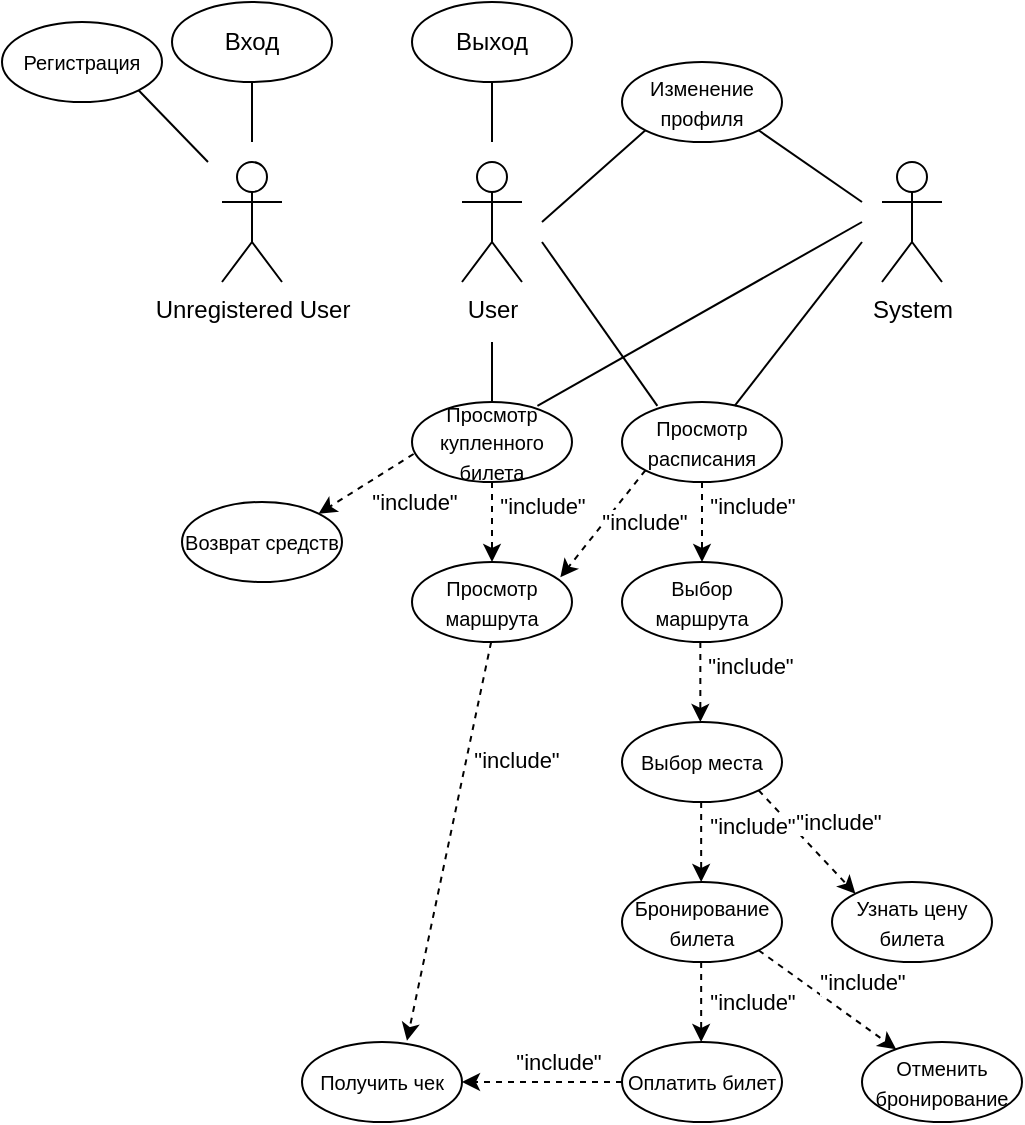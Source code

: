 <mxfile version="25.0.3">
  <diagram name="Страница — 1" id="3OeWIgjyev1ODA05NbsA">
    <mxGraphModel dx="1185" dy="659" grid="1" gridSize="10" guides="1" tooltips="1" connect="1" arrows="1" fold="1" page="1" pageScale="1" pageWidth="827" pageHeight="1169" math="0" shadow="0">
      <root>
        <mxCell id="0" />
        <mxCell id="1" parent="0" />
        <mxCell id="s2moG6iG3IZD78SPadg0-1" value="Unregistеred User" style="shape=umlActor;verticalLabelPosition=bottom;verticalAlign=top;html=1;outlineConnect=0;" vertex="1" parent="1">
          <mxGeometry x="310" y="320" width="30" height="60" as="geometry" />
        </mxCell>
        <mxCell id="s2moG6iG3IZD78SPadg0-2" value="System" style="shape=umlActor;verticalLabelPosition=bottom;verticalAlign=top;html=1;outlineConnect=0;" vertex="1" parent="1">
          <mxGeometry x="640" y="320" width="30" height="60" as="geometry" />
        </mxCell>
        <mxCell id="s2moG6iG3IZD78SPadg0-4" value="&lt;font style=&quot;font-size: 10px;&quot;&gt;Регистрация&lt;/font&gt;" style="ellipse;whiteSpace=wrap;html=1;" vertex="1" parent="1">
          <mxGeometry x="200" y="250" width="80" height="40" as="geometry" />
        </mxCell>
        <mxCell id="s2moG6iG3IZD78SPadg0-6" value="Вход" style="ellipse;whiteSpace=wrap;html=1;" vertex="1" parent="1">
          <mxGeometry x="285" y="240" width="80" height="40" as="geometry" />
        </mxCell>
        <mxCell id="s2moG6iG3IZD78SPadg0-7" value="&lt;font style=&quot;font-size: 10px;&quot;&gt;Изменение профиля&lt;/font&gt;" style="ellipse;whiteSpace=wrap;html=1;" vertex="1" parent="1">
          <mxGeometry x="510" y="270" width="80" height="40" as="geometry" />
        </mxCell>
        <mxCell id="s2moG6iG3IZD78SPadg0-8" value="&lt;font style=&quot;font-size: 10px;&quot;&gt;Выбор маршрута&lt;/font&gt;" style="ellipse;whiteSpace=wrap;html=1;" vertex="1" parent="1">
          <mxGeometry x="510" y="520" width="80" height="40" as="geometry" />
        </mxCell>
        <mxCell id="s2moG6iG3IZD78SPadg0-9" value="" style="endArrow=none;html=1;rounded=0;entryX=0.5;entryY=1;entryDx=0;entryDy=0;" edge="1" parent="1" target="s2moG6iG3IZD78SPadg0-6">
          <mxGeometry width="50" height="50" relative="1" as="geometry">
            <mxPoint x="325" y="310" as="sourcePoint" />
            <mxPoint x="490" y="330" as="targetPoint" />
          </mxGeometry>
        </mxCell>
        <mxCell id="s2moG6iG3IZD78SPadg0-10" value="" style="endArrow=none;html=1;rounded=0;entryX=1;entryY=1;entryDx=0;entryDy=0;" edge="1" parent="1" target="s2moG6iG3IZD78SPadg0-4">
          <mxGeometry width="50" height="50" relative="1" as="geometry">
            <mxPoint x="303" y="320" as="sourcePoint" />
            <mxPoint x="270" y="290" as="targetPoint" />
          </mxGeometry>
        </mxCell>
        <mxCell id="s2moG6iG3IZD78SPadg0-11" value="User" style="shape=umlActor;verticalLabelPosition=bottom;verticalAlign=top;html=1;outlineConnect=0;" vertex="1" parent="1">
          <mxGeometry x="430" y="320" width="30" height="60" as="geometry" />
        </mxCell>
        <mxCell id="s2moG6iG3IZD78SPadg0-13" value="Выход" style="ellipse;whiteSpace=wrap;html=1;" vertex="1" parent="1">
          <mxGeometry x="405" y="240" width="80" height="40" as="geometry" />
        </mxCell>
        <mxCell id="s2moG6iG3IZD78SPadg0-14" value="" style="endArrow=none;html=1;rounded=0;entryX=0.5;entryY=1;entryDx=0;entryDy=0;" edge="1" parent="1" target="s2moG6iG3IZD78SPadg0-13">
          <mxGeometry width="50" height="50" relative="1" as="geometry">
            <mxPoint x="445" y="310" as="sourcePoint" />
            <mxPoint x="610" y="330" as="targetPoint" />
          </mxGeometry>
        </mxCell>
        <mxCell id="s2moG6iG3IZD78SPadg0-19" value="&lt;font style=&quot;font-size: 10px;&quot;&gt;Просмотр расписания&lt;/font&gt;" style="ellipse;whiteSpace=wrap;html=1;" vertex="1" parent="1">
          <mxGeometry x="510" y="440" width="80" height="40" as="geometry" />
        </mxCell>
        <mxCell id="s2moG6iG3IZD78SPadg0-20" value="&lt;font style=&quot;font-size: 10px;&quot;&gt;Узнать цену билета&lt;/font&gt;" style="ellipse;whiteSpace=wrap;html=1;" vertex="1" parent="1">
          <mxGeometry x="615" y="680" width="80" height="40" as="geometry" />
        </mxCell>
        <mxCell id="s2moG6iG3IZD78SPadg0-21" value="&lt;font style=&quot;font-size: 10px;&quot;&gt;Просмотр купленного билета&lt;/font&gt;" style="ellipse;whiteSpace=wrap;html=1;" vertex="1" parent="1">
          <mxGeometry x="405" y="440" width="80" height="40" as="geometry" />
        </mxCell>
        <mxCell id="s2moG6iG3IZD78SPadg0-22" value="&lt;font style=&quot;font-size: 10px;&quot;&gt;Возврат средств&lt;/font&gt;" style="ellipse;whiteSpace=wrap;html=1;" vertex="1" parent="1">
          <mxGeometry x="290" y="490" width="80" height="40" as="geometry" />
        </mxCell>
        <mxCell id="s2moG6iG3IZD78SPadg0-24" value="&lt;font style=&quot;font-size: 10px;&quot;&gt;Выбор места&lt;/font&gt;" style="ellipse;whiteSpace=wrap;html=1;" vertex="1" parent="1">
          <mxGeometry x="510" y="600" width="80" height="40" as="geometry" />
        </mxCell>
        <mxCell id="s2moG6iG3IZD78SPadg0-25" value="&lt;font style=&quot;font-size: 10px;&quot;&gt;Бронирование билета&lt;/font&gt;" style="ellipse;whiteSpace=wrap;html=1;" vertex="1" parent="1">
          <mxGeometry x="510" y="680" width="80" height="40" as="geometry" />
        </mxCell>
        <mxCell id="s2moG6iG3IZD78SPadg0-26" value="&lt;font style=&quot;font-size: 10px;&quot;&gt;Оплатить билет&lt;/font&gt;" style="ellipse;whiteSpace=wrap;html=1;" vertex="1" parent="1">
          <mxGeometry x="510" y="760" width="80" height="40" as="geometry" />
        </mxCell>
        <mxCell id="s2moG6iG3IZD78SPadg0-27" value="&lt;font style=&quot;font-size: 10px;&quot;&gt;Получить чек&lt;/font&gt;" style="ellipse;whiteSpace=wrap;html=1;" vertex="1" parent="1">
          <mxGeometry x="350" y="760" width="80" height="40" as="geometry" />
        </mxCell>
        <mxCell id="s2moG6iG3IZD78SPadg0-28" value="&lt;font style=&quot;font-size: 10px;&quot;&gt;Отменить бронирование&lt;/font&gt;" style="ellipse;whiteSpace=wrap;html=1;" vertex="1" parent="1">
          <mxGeometry x="630" y="760" width="80" height="40" as="geometry" />
        </mxCell>
        <mxCell id="s2moG6iG3IZD78SPadg0-30" value="&lt;font style=&quot;font-size: 10px;&quot;&gt;Просмотр маршрута&lt;/font&gt;" style="ellipse;whiteSpace=wrap;html=1;" vertex="1" parent="1">
          <mxGeometry x="405" y="520" width="80" height="40" as="geometry" />
        </mxCell>
        <mxCell id="s2moG6iG3IZD78SPadg0-31" value="" style="endArrow=none;html=1;rounded=0;entryX=0;entryY=1;entryDx=0;entryDy=0;" edge="1" parent="1" target="s2moG6iG3IZD78SPadg0-7">
          <mxGeometry width="50" height="50" relative="1" as="geometry">
            <mxPoint x="470" y="350" as="sourcePoint" />
            <mxPoint x="600" y="340" as="targetPoint" />
          </mxGeometry>
        </mxCell>
        <mxCell id="s2moG6iG3IZD78SPadg0-32" value="" style="endArrow=none;html=1;rounded=0;entryX=1;entryY=1;entryDx=0;entryDy=0;" edge="1" parent="1" target="s2moG6iG3IZD78SPadg0-7">
          <mxGeometry width="50" height="50" relative="1" as="geometry">
            <mxPoint x="630" y="340" as="sourcePoint" />
            <mxPoint x="600" y="340" as="targetPoint" />
          </mxGeometry>
        </mxCell>
        <mxCell id="s2moG6iG3IZD78SPadg0-33" value="" style="endArrow=none;html=1;rounded=0;entryX=0.5;entryY=0;entryDx=0;entryDy=0;" edge="1" parent="1" target="s2moG6iG3IZD78SPadg0-21">
          <mxGeometry width="50" height="50" relative="1" as="geometry">
            <mxPoint x="445" y="410" as="sourcePoint" />
            <mxPoint x="600" y="340" as="targetPoint" />
          </mxGeometry>
        </mxCell>
        <mxCell id="s2moG6iG3IZD78SPadg0-34" value="" style="endArrow=none;html=1;rounded=0;exitX=0.784;exitY=0.048;exitDx=0;exitDy=0;exitPerimeter=0;" edge="1" parent="1" source="s2moG6iG3IZD78SPadg0-21">
          <mxGeometry width="50" height="50" relative="1" as="geometry">
            <mxPoint x="550" y="390" as="sourcePoint" />
            <mxPoint x="630" y="350" as="targetPoint" />
          </mxGeometry>
        </mxCell>
        <mxCell id="s2moG6iG3IZD78SPadg0-35" value="" style="endArrow=none;html=1;rounded=0;entryX=0.704;entryY=0.048;entryDx=0;entryDy=0;entryPerimeter=0;" edge="1" parent="1" target="s2moG6iG3IZD78SPadg0-19">
          <mxGeometry width="50" height="50" relative="1" as="geometry">
            <mxPoint x="630" y="360" as="sourcePoint" />
            <mxPoint x="600" y="340" as="targetPoint" />
          </mxGeometry>
        </mxCell>
        <mxCell id="s2moG6iG3IZD78SPadg0-36" value="" style="endArrow=none;html=1;rounded=0;entryX=0.221;entryY=0.048;entryDx=0;entryDy=0;entryPerimeter=0;" edge="1" parent="1" target="s2moG6iG3IZD78SPadg0-19">
          <mxGeometry width="50" height="50" relative="1" as="geometry">
            <mxPoint x="470" y="360" as="sourcePoint" />
            <mxPoint x="550" y="440" as="targetPoint" />
          </mxGeometry>
        </mxCell>
        <mxCell id="s2moG6iG3IZD78SPadg0-40" value="" style="endArrow=classic;html=1;rounded=0;exitX=0.5;exitY=1;exitDx=0;exitDy=0;entryX=0.5;entryY=0;entryDx=0;entryDy=0;dashed=1;" edge="1" parent="1" source="s2moG6iG3IZD78SPadg0-21" target="s2moG6iG3IZD78SPadg0-30">
          <mxGeometry width="50" height="50" relative="1" as="geometry">
            <mxPoint x="510" y="560" as="sourcePoint" />
            <mxPoint x="560" y="510" as="targetPoint" />
          </mxGeometry>
        </mxCell>
        <mxCell id="s2moG6iG3IZD78SPadg0-42" value="&quot;include&quot;" style="edgeLabel;html=1;align=center;verticalAlign=middle;resizable=0;points=[];" vertex="1" connectable="0" parent="s2moG6iG3IZD78SPadg0-40">
          <mxGeometry x="-0.408" y="-1" relative="1" as="geometry">
            <mxPoint x="26" as="offset" />
          </mxGeometry>
        </mxCell>
        <mxCell id="s2moG6iG3IZD78SPadg0-43" value="" style="endArrow=classic;html=1;rounded=0;entryX=1;entryY=0;entryDx=0;entryDy=0;dashed=1;exitX=0.01;exitY=0.65;exitDx=0;exitDy=0;exitPerimeter=0;" edge="1" parent="1" source="s2moG6iG3IZD78SPadg0-21" target="s2moG6iG3IZD78SPadg0-22">
          <mxGeometry width="50" height="50" relative="1" as="geometry">
            <mxPoint x="400" y="470" as="sourcePoint" />
            <mxPoint x="455" y="530" as="targetPoint" />
          </mxGeometry>
        </mxCell>
        <mxCell id="s2moG6iG3IZD78SPadg0-44" value="&quot;include&quot;" style="edgeLabel;html=1;align=center;verticalAlign=middle;resizable=0;points=[];" vertex="1" connectable="0" parent="s2moG6iG3IZD78SPadg0-43">
          <mxGeometry x="-0.408" y="-1" relative="1" as="geometry">
            <mxPoint x="14" y="16" as="offset" />
          </mxGeometry>
        </mxCell>
        <mxCell id="s2moG6iG3IZD78SPadg0-45" value="" style="endArrow=classic;html=1;rounded=0;exitX=0.5;exitY=1;exitDx=0;exitDy=0;entryX=0.5;entryY=0;entryDx=0;entryDy=0;dashed=1;" edge="1" parent="1">
          <mxGeometry width="50" height="50" relative="1" as="geometry">
            <mxPoint x="550" y="480" as="sourcePoint" />
            <mxPoint x="550" y="520" as="targetPoint" />
          </mxGeometry>
        </mxCell>
        <mxCell id="s2moG6iG3IZD78SPadg0-46" value="&quot;include&quot;" style="edgeLabel;html=1;align=center;verticalAlign=middle;resizable=0;points=[];" vertex="1" connectable="0" parent="s2moG6iG3IZD78SPadg0-45">
          <mxGeometry x="-0.408" y="-1" relative="1" as="geometry">
            <mxPoint x="26" as="offset" />
          </mxGeometry>
        </mxCell>
        <mxCell id="s2moG6iG3IZD78SPadg0-47" value="" style="endArrow=classic;html=1;rounded=0;exitX=0;exitY=1;exitDx=0;exitDy=0;entryX=0.927;entryY=0.192;entryDx=0;entryDy=0;dashed=1;entryPerimeter=0;" edge="1" parent="1" source="s2moG6iG3IZD78SPadg0-19" target="s2moG6iG3IZD78SPadg0-30">
          <mxGeometry width="50" height="50" relative="1" as="geometry">
            <mxPoint x="475" y="510" as="sourcePoint" />
            <mxPoint x="475" y="550" as="targetPoint" />
          </mxGeometry>
        </mxCell>
        <mxCell id="s2moG6iG3IZD78SPadg0-48" value="&quot;include&quot;" style="edgeLabel;html=1;align=center;verticalAlign=middle;resizable=0;points=[];" vertex="1" connectable="0" parent="s2moG6iG3IZD78SPadg0-47">
          <mxGeometry x="-0.408" y="-1" relative="1" as="geometry">
            <mxPoint x="12" y="11" as="offset" />
          </mxGeometry>
        </mxCell>
        <mxCell id="s2moG6iG3IZD78SPadg0-49" value="" style="endArrow=classic;html=1;rounded=0;exitX=0.5;exitY=1;exitDx=0;exitDy=0;entryX=0.5;entryY=0;entryDx=0;entryDy=0;dashed=1;" edge="1" parent="1">
          <mxGeometry width="50" height="50" relative="1" as="geometry">
            <mxPoint x="549.17" y="560" as="sourcePoint" />
            <mxPoint x="549.17" y="600" as="targetPoint" />
          </mxGeometry>
        </mxCell>
        <mxCell id="s2moG6iG3IZD78SPadg0-50" value="&quot;include&quot;" style="edgeLabel;html=1;align=center;verticalAlign=middle;resizable=0;points=[];" vertex="1" connectable="0" parent="s2moG6iG3IZD78SPadg0-49">
          <mxGeometry x="-0.408" y="-1" relative="1" as="geometry">
            <mxPoint x="26" as="offset" />
          </mxGeometry>
        </mxCell>
        <mxCell id="s2moG6iG3IZD78SPadg0-51" value="" style="endArrow=classic;html=1;rounded=0;exitX=0.5;exitY=1;exitDx=0;exitDy=0;entryX=0.656;entryY=-0.017;entryDx=0;entryDy=0;dashed=1;entryPerimeter=0;" edge="1" parent="1" target="s2moG6iG3IZD78SPadg0-27">
          <mxGeometry width="50" height="50" relative="1" as="geometry">
            <mxPoint x="444.58" y="560" as="sourcePoint" />
            <mxPoint x="444.58" y="600" as="targetPoint" />
          </mxGeometry>
        </mxCell>
        <mxCell id="s2moG6iG3IZD78SPadg0-52" value="&quot;include&quot;" style="edgeLabel;html=1;align=center;verticalAlign=middle;resizable=0;points=[];" vertex="1" connectable="0" parent="s2moG6iG3IZD78SPadg0-51">
          <mxGeometry x="-0.408" y="-1" relative="1" as="geometry">
            <mxPoint x="26" as="offset" />
          </mxGeometry>
        </mxCell>
        <mxCell id="s2moG6iG3IZD78SPadg0-53" value="" style="endArrow=classic;html=1;rounded=0;exitX=0;exitY=0.5;exitDx=0;exitDy=0;entryX=1;entryY=0.5;entryDx=0;entryDy=0;dashed=1;" edge="1" parent="1" source="s2moG6iG3IZD78SPadg0-26" target="s2moG6iG3IZD78SPadg0-27">
          <mxGeometry width="50" height="50" relative="1" as="geometry">
            <mxPoint x="505" y="540" as="sourcePoint" />
            <mxPoint x="505" y="580" as="targetPoint" />
          </mxGeometry>
        </mxCell>
        <mxCell id="s2moG6iG3IZD78SPadg0-54" value="&quot;include&quot;" style="edgeLabel;html=1;align=center;verticalAlign=middle;resizable=0;points=[];" vertex="1" connectable="0" parent="s2moG6iG3IZD78SPadg0-53">
          <mxGeometry x="-0.408" y="-1" relative="1" as="geometry">
            <mxPoint x="-9" y="-9" as="offset" />
          </mxGeometry>
        </mxCell>
        <mxCell id="s2moG6iG3IZD78SPadg0-57" value="" style="endArrow=classic;html=1;rounded=0;exitX=1;exitY=1;exitDx=0;exitDy=0;entryX=0;entryY=0;entryDx=0;entryDy=0;dashed=1;" edge="1" parent="1" source="s2moG6iG3IZD78SPadg0-24" target="s2moG6iG3IZD78SPadg0-20">
          <mxGeometry width="50" height="50" relative="1" as="geometry">
            <mxPoint x="525" y="560" as="sourcePoint" />
            <mxPoint x="525" y="600" as="targetPoint" />
          </mxGeometry>
        </mxCell>
        <mxCell id="s2moG6iG3IZD78SPadg0-58" value="&quot;include&quot;" style="edgeLabel;html=1;align=center;verticalAlign=middle;resizable=0;points=[];" vertex="1" connectable="0" parent="s2moG6iG3IZD78SPadg0-57">
          <mxGeometry x="-0.408" y="-1" relative="1" as="geometry">
            <mxPoint x="26" as="offset" />
          </mxGeometry>
        </mxCell>
        <mxCell id="s2moG6iG3IZD78SPadg0-60" value="" style="endArrow=classic;html=1;rounded=0;exitX=0.5;exitY=1;exitDx=0;exitDy=0;entryX=0.5;entryY=0;entryDx=0;entryDy=0;dashed=1;" edge="1" parent="1">
          <mxGeometry width="50" height="50" relative="1" as="geometry">
            <mxPoint x="549.58" y="640" as="sourcePoint" />
            <mxPoint x="549.58" y="680" as="targetPoint" />
          </mxGeometry>
        </mxCell>
        <mxCell id="s2moG6iG3IZD78SPadg0-61" value="&quot;include&quot;" style="edgeLabel;html=1;align=center;verticalAlign=middle;resizable=0;points=[];" vertex="1" connectable="0" parent="s2moG6iG3IZD78SPadg0-60">
          <mxGeometry x="-0.408" y="-1" relative="1" as="geometry">
            <mxPoint x="26" as="offset" />
          </mxGeometry>
        </mxCell>
        <mxCell id="s2moG6iG3IZD78SPadg0-62" value="" style="endArrow=classic;html=1;rounded=0;exitX=0.5;exitY=1;exitDx=0;exitDy=0;entryX=0.5;entryY=0;entryDx=0;entryDy=0;dashed=1;" edge="1" parent="1">
          <mxGeometry width="50" height="50" relative="1" as="geometry">
            <mxPoint x="549.58" y="720" as="sourcePoint" />
            <mxPoint x="549.58" y="760" as="targetPoint" />
          </mxGeometry>
        </mxCell>
        <mxCell id="s2moG6iG3IZD78SPadg0-63" value="&quot;include&quot;" style="edgeLabel;html=1;align=center;verticalAlign=middle;resizable=0;points=[];" vertex="1" connectable="0" parent="s2moG6iG3IZD78SPadg0-62">
          <mxGeometry x="-0.408" y="-1" relative="1" as="geometry">
            <mxPoint x="26" y="8" as="offset" />
          </mxGeometry>
        </mxCell>
        <mxCell id="s2moG6iG3IZD78SPadg0-64" value="" style="endArrow=classic;html=1;rounded=0;exitX=1;exitY=1;exitDx=0;exitDy=0;dashed=1;" edge="1" parent="1" source="s2moG6iG3IZD78SPadg0-25" target="s2moG6iG3IZD78SPadg0-28">
          <mxGeometry width="50" height="50" relative="1" as="geometry">
            <mxPoint x="555" y="590" as="sourcePoint" />
            <mxPoint x="555" y="630" as="targetPoint" />
          </mxGeometry>
        </mxCell>
        <mxCell id="s2moG6iG3IZD78SPadg0-65" value="&quot;include&quot;" style="edgeLabel;html=1;align=center;verticalAlign=middle;resizable=0;points=[];" vertex="1" connectable="0" parent="s2moG6iG3IZD78SPadg0-64">
          <mxGeometry x="-0.408" y="-1" relative="1" as="geometry">
            <mxPoint x="32" as="offset" />
          </mxGeometry>
        </mxCell>
      </root>
    </mxGraphModel>
  </diagram>
</mxfile>
